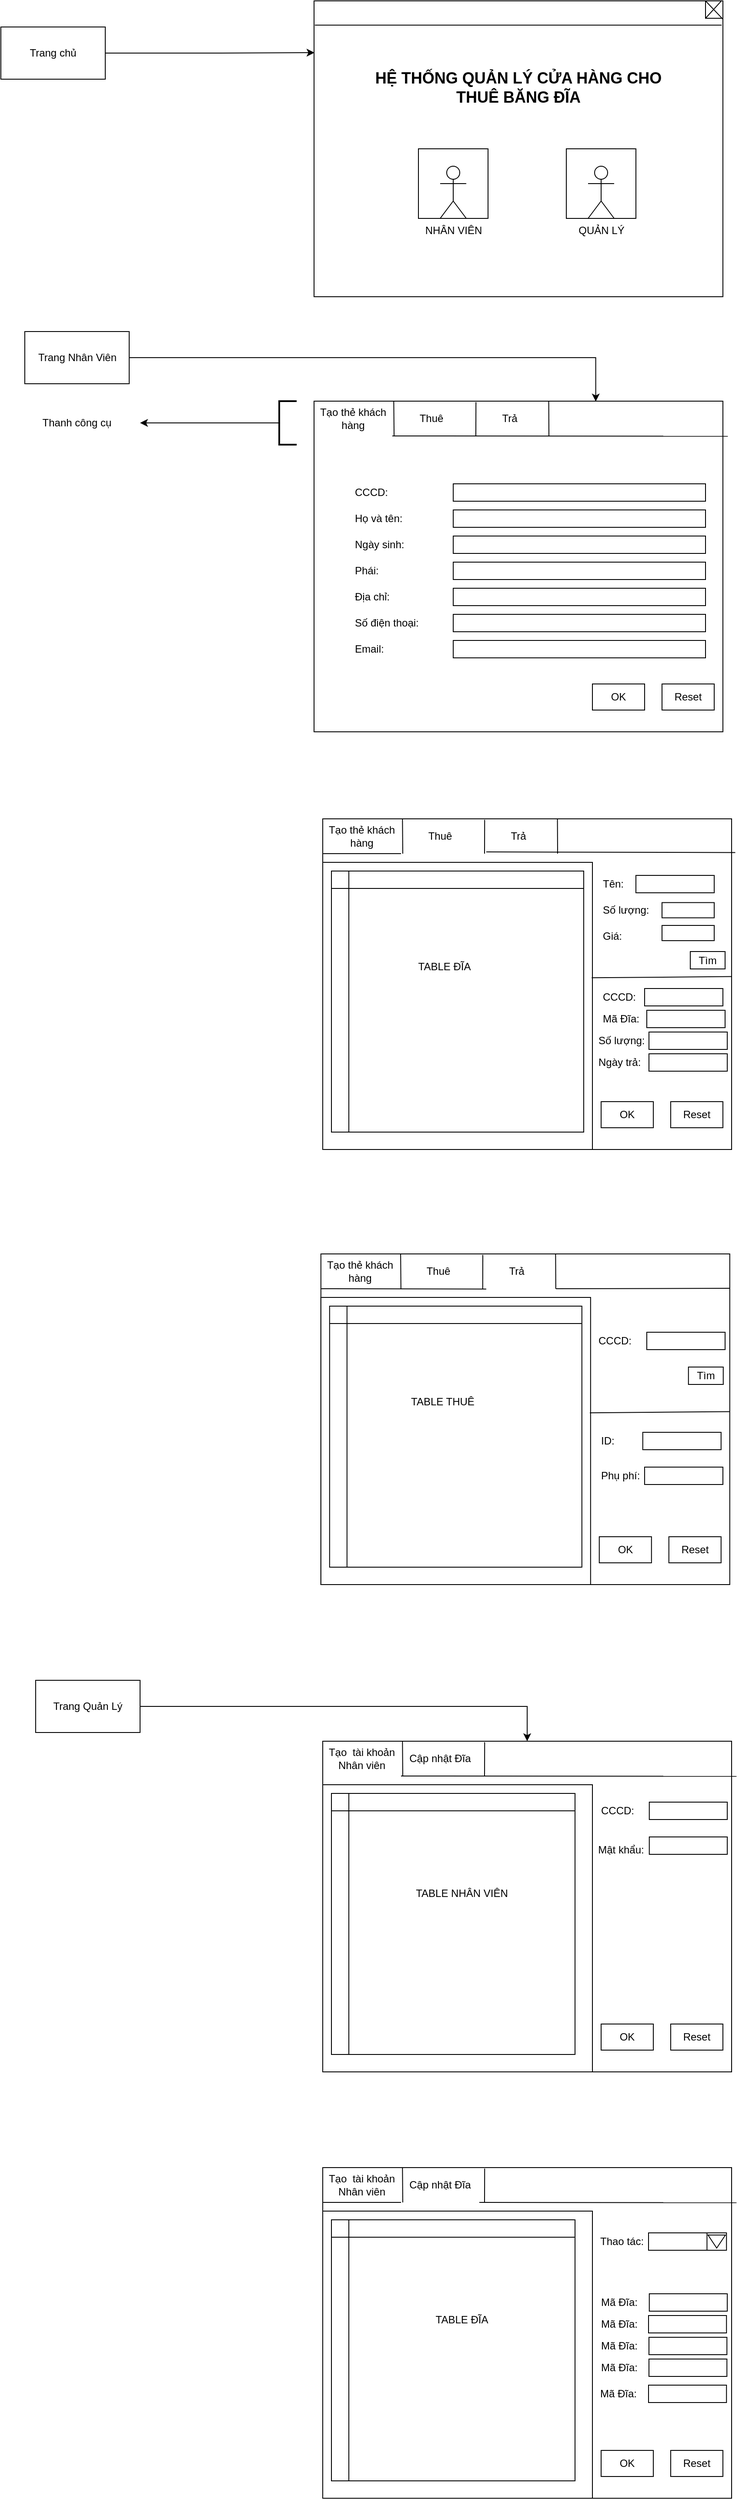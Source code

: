 <mxfile version="23.0.2" type="device">
  <diagram name="Page-1" id="GTUnAX68eYRG66pRRqCF">
    <mxGraphModel dx="1886" dy="606" grid="1" gridSize="10" guides="1" tooltips="1" connect="1" arrows="1" fold="1" page="1" pageScale="1" pageWidth="850" pageHeight="1100" math="0" shadow="0">
      <root>
        <mxCell id="0" />
        <mxCell id="1" parent="0" />
        <mxCell id="HlGi3yyT79wSY9RHjK1J-1" value="" style="verticalLabelPosition=bottom;verticalAlign=top;html=1;shape=mxgraph.basic.rect;fillColor2=none;strokeWidth=1;size=20;indent=5;" vertex="1" parent="1">
          <mxGeometry x="-150" width="470" height="340" as="geometry" />
        </mxCell>
        <mxCell id="HlGi3yyT79wSY9RHjK1J-2" value="" style="endArrow=none;html=1;rounded=0;exitX=0.002;exitY=0.082;exitDx=0;exitDy=0;exitPerimeter=0;entryX=0.997;entryY=0.082;entryDx=0;entryDy=0;entryPerimeter=0;" edge="1" parent="1" source="HlGi3yyT79wSY9RHjK1J-1" target="HlGi3yyT79wSY9RHjK1J-1">
          <mxGeometry width="50" height="50" relative="1" as="geometry">
            <mxPoint x="400" y="300" as="sourcePoint" />
            <mxPoint x="450" y="250" as="targetPoint" />
          </mxGeometry>
        </mxCell>
        <mxCell id="HlGi3yyT79wSY9RHjK1J-3" value="" style="rounded=0;whiteSpace=wrap;html=1;" vertex="1" parent="1">
          <mxGeometry x="300" width="20" height="20" as="geometry" />
        </mxCell>
        <mxCell id="HlGi3yyT79wSY9RHjK1J-4" value="" style="endArrow=none;html=1;rounded=0;exitX=0;exitY=0;exitDx=0;exitDy=0;entryX=1;entryY=0.062;entryDx=0;entryDy=0;entryPerimeter=0;" edge="1" parent="1" source="HlGi3yyT79wSY9RHjK1J-3" target="HlGi3yyT79wSY9RHjK1J-1">
          <mxGeometry width="50" height="50" relative="1" as="geometry">
            <mxPoint x="400" y="200" as="sourcePoint" />
            <mxPoint x="450" y="150" as="targetPoint" />
          </mxGeometry>
        </mxCell>
        <mxCell id="HlGi3yyT79wSY9RHjK1J-5" value="" style="endArrow=none;html=1;rounded=0;exitX=0;exitY=1;exitDx=0;exitDy=0;entryX=0.997;entryY=-0.001;entryDx=0;entryDy=0;entryPerimeter=0;" edge="1" parent="1" source="HlGi3yyT79wSY9RHjK1J-3" target="HlGi3yyT79wSY9RHjK1J-1">
          <mxGeometry width="50" height="50" relative="1" as="geometry">
            <mxPoint x="400" y="200" as="sourcePoint" />
            <mxPoint x="450" y="150" as="targetPoint" />
          </mxGeometry>
        </mxCell>
        <mxCell id="HlGi3yyT79wSY9RHjK1J-6" value="&lt;font style=&quot;font-size: 18px;&quot;&gt;&lt;b&gt;HỆ THỐNG QUẢN LÝ CỬA HÀNG CHO THUÊ BĂNG ĐĨA&lt;/b&gt;&lt;/font&gt;" style="text;html=1;strokeColor=none;fillColor=none;align=center;verticalAlign=middle;whiteSpace=wrap;rounded=0;" vertex="1" parent="1">
          <mxGeometry x="-105" y="50" width="380" height="100" as="geometry" />
        </mxCell>
        <mxCell id="HlGi3yyT79wSY9RHjK1J-7" value="" style="whiteSpace=wrap;html=1;aspect=fixed;" vertex="1" parent="1">
          <mxGeometry x="-30" y="170" width="80" height="80" as="geometry" />
        </mxCell>
        <mxCell id="HlGi3yyT79wSY9RHjK1J-8" value="" style="whiteSpace=wrap;html=1;aspect=fixed;" vertex="1" parent="1">
          <mxGeometry x="140" y="170" width="80" height="80" as="geometry" />
        </mxCell>
        <mxCell id="HlGi3yyT79wSY9RHjK1J-9" value="NHÂN VIÊN" style="shape=umlActor;verticalLabelPosition=bottom;verticalAlign=top;html=1;outlineConnect=0;" vertex="1" parent="1">
          <mxGeometry x="-5" y="190" width="30" height="60" as="geometry" />
        </mxCell>
        <mxCell id="HlGi3yyT79wSY9RHjK1J-10" value="QUẢN LÝ" style="shape=umlActor;verticalLabelPosition=bottom;verticalAlign=top;html=1;outlineConnect=0;" vertex="1" parent="1">
          <mxGeometry x="165" y="190" width="30" height="60" as="geometry" />
        </mxCell>
        <mxCell id="HlGi3yyT79wSY9RHjK1J-11" value="" style="rounded=0;whiteSpace=wrap;html=1;" vertex="1" parent="1">
          <mxGeometry x="-150" y="460" width="470" height="380" as="geometry" />
        </mxCell>
        <mxCell id="HlGi3yyT79wSY9RHjK1J-12" value="" style="endArrow=none;html=1;rounded=0;entryX=0.195;entryY=0.001;entryDx=0;entryDy=0;entryPerimeter=0;" edge="1" parent="1" target="HlGi3yyT79wSY9RHjK1J-11">
          <mxGeometry width="50" height="50" relative="1" as="geometry">
            <mxPoint x="-58" y="500" as="sourcePoint" />
            <mxPoint x="-70" y="660" as="targetPoint" />
          </mxGeometry>
        </mxCell>
        <mxCell id="HlGi3yyT79wSY9RHjK1J-13" value="" style="endArrow=none;html=1;rounded=0;entryX=0.396;entryY=0.003;entryDx=0;entryDy=0;entryPerimeter=0;" edge="1" parent="1" target="HlGi3yyT79wSY9RHjK1J-11">
          <mxGeometry width="50" height="50" relative="1" as="geometry">
            <mxPoint x="36" y="500" as="sourcePoint" />
            <mxPoint x="-70" y="660" as="targetPoint" />
          </mxGeometry>
        </mxCell>
        <mxCell id="HlGi3yyT79wSY9RHjK1J-14" value="" style="endArrow=none;html=1;rounded=0;entryX=0.574;entryY=0.001;entryDx=0;entryDy=0;entryPerimeter=0;" edge="1" parent="1" target="HlGi3yyT79wSY9RHjK1J-11">
          <mxGeometry width="50" height="50" relative="1" as="geometry">
            <mxPoint x="120" y="500" as="sourcePoint" />
            <mxPoint x="-70" y="660" as="targetPoint" />
          </mxGeometry>
        </mxCell>
        <mxCell id="HlGi3yyT79wSY9RHjK1J-15" value="Tạo thẻ khách hàng" style="text;html=1;strokeColor=none;fillColor=none;align=center;verticalAlign=middle;whiteSpace=wrap;rounded=0;" vertex="1" parent="1">
          <mxGeometry x="-150" y="460" width="90" height="40" as="geometry" />
        </mxCell>
        <mxCell id="HlGi3yyT79wSY9RHjK1J-16" value="Thuê" style="text;html=1;strokeColor=none;fillColor=none;align=center;verticalAlign=middle;whiteSpace=wrap;rounded=0;" vertex="1" parent="1">
          <mxGeometry x="-60" y="460" width="90" height="40" as="geometry" />
        </mxCell>
        <mxCell id="HlGi3yyT79wSY9RHjK1J-17" value="Trả" style="text;html=1;strokeColor=none;fillColor=none;align=center;verticalAlign=middle;whiteSpace=wrap;rounded=0;" vertex="1" parent="1">
          <mxGeometry x="30" y="460" width="90" height="40" as="geometry" />
        </mxCell>
        <mxCell id="HlGi3yyT79wSY9RHjK1J-18" style="edgeStyle=orthogonalEdgeStyle;rounded=0;orthogonalLoop=1;jettySize=auto;html=1;exitX=0;exitY=0.5;exitDx=0;exitDy=0;exitPerimeter=0;" edge="1" parent="1" source="HlGi3yyT79wSY9RHjK1J-19">
          <mxGeometry relative="1" as="geometry">
            <mxPoint x="-350" y="485" as="targetPoint" />
          </mxGeometry>
        </mxCell>
        <mxCell id="HlGi3yyT79wSY9RHjK1J-19" value="" style="strokeWidth=2;html=1;shape=mxgraph.flowchart.annotation_1;align=left;pointerEvents=1;" vertex="1" parent="1">
          <mxGeometry x="-190" y="460" width="20" height="50" as="geometry" />
        </mxCell>
        <mxCell id="HlGi3yyT79wSY9RHjK1J-20" value="Thanh công cụ" style="text;html=1;strokeColor=none;fillColor=none;align=center;verticalAlign=middle;whiteSpace=wrap;rounded=0;" vertex="1" parent="1">
          <mxGeometry x="-485" y="460" width="125" height="50" as="geometry" />
        </mxCell>
        <mxCell id="HlGi3yyT79wSY9RHjK1J-21" value="" style="endArrow=none;html=1;rounded=0;entryX=1.012;entryY=0.106;entryDx=0;entryDy=0;entryPerimeter=0;exitX=0;exitY=1;exitDx=0;exitDy=0;" edge="1" parent="1" source="HlGi3yyT79wSY9RHjK1J-16" target="HlGi3yyT79wSY9RHjK1J-11">
          <mxGeometry width="50" height="50" relative="1" as="geometry">
            <mxPoint x="-120" y="710" as="sourcePoint" />
            <mxPoint x="-70" y="660" as="targetPoint" />
          </mxGeometry>
        </mxCell>
        <mxCell id="HlGi3yyT79wSY9RHjK1J-22" value="CCCD:" style="text;html=1;strokeColor=none;fillColor=none;align=left;verticalAlign=middle;whiteSpace=wrap;rounded=0;" vertex="1" parent="1">
          <mxGeometry x="-105" y="550" width="60" height="30" as="geometry" />
        </mxCell>
        <mxCell id="HlGi3yyT79wSY9RHjK1J-23" value="Họ và tên:" style="text;html=1;strokeColor=none;fillColor=none;align=left;verticalAlign=middle;whiteSpace=wrap;rounded=0;" vertex="1" parent="1">
          <mxGeometry x="-105" y="580" width="60" height="30" as="geometry" />
        </mxCell>
        <mxCell id="HlGi3yyT79wSY9RHjK1J-24" value="Ngày sinh:" style="text;html=1;strokeColor=none;fillColor=none;align=left;verticalAlign=middle;whiteSpace=wrap;rounded=0;" vertex="1" parent="1">
          <mxGeometry x="-105" y="610" width="60" height="30" as="geometry" />
        </mxCell>
        <mxCell id="HlGi3yyT79wSY9RHjK1J-25" value="Phái:" style="text;html=1;strokeColor=none;fillColor=none;align=left;verticalAlign=middle;whiteSpace=wrap;rounded=0;" vertex="1" parent="1">
          <mxGeometry x="-105" y="640" width="60" height="30" as="geometry" />
        </mxCell>
        <mxCell id="HlGi3yyT79wSY9RHjK1J-26" value="Địa chỉ:" style="text;html=1;strokeColor=none;fillColor=none;align=left;verticalAlign=middle;whiteSpace=wrap;rounded=0;" vertex="1" parent="1">
          <mxGeometry x="-105" y="670" width="60" height="30" as="geometry" />
        </mxCell>
        <mxCell id="HlGi3yyT79wSY9RHjK1J-27" value="Số điện thoại:" style="text;html=1;strokeColor=none;fillColor=none;align=left;verticalAlign=middle;whiteSpace=wrap;rounded=0;" vertex="1" parent="1">
          <mxGeometry x="-105" y="700" width="95" height="30" as="geometry" />
        </mxCell>
        <mxCell id="HlGi3yyT79wSY9RHjK1J-28" value="Email:" style="text;html=1;strokeColor=none;fillColor=none;align=left;verticalAlign=middle;whiteSpace=wrap;rounded=0;" vertex="1" parent="1">
          <mxGeometry x="-105" y="730" width="95" height="30" as="geometry" />
        </mxCell>
        <mxCell id="HlGi3yyT79wSY9RHjK1J-29" value="" style="rounded=0;whiteSpace=wrap;html=1;" vertex="1" parent="1">
          <mxGeometry x="10" y="555" width="290" height="20" as="geometry" />
        </mxCell>
        <mxCell id="HlGi3yyT79wSY9RHjK1J-30" value="" style="rounded=0;whiteSpace=wrap;html=1;" vertex="1" parent="1">
          <mxGeometry x="10" y="585" width="290" height="20" as="geometry" />
        </mxCell>
        <mxCell id="HlGi3yyT79wSY9RHjK1J-31" value="" style="rounded=0;whiteSpace=wrap;html=1;" vertex="1" parent="1">
          <mxGeometry x="10" y="615" width="290" height="20" as="geometry" />
        </mxCell>
        <mxCell id="HlGi3yyT79wSY9RHjK1J-32" value="" style="rounded=0;whiteSpace=wrap;html=1;" vertex="1" parent="1">
          <mxGeometry x="10" y="645" width="290" height="20" as="geometry" />
        </mxCell>
        <mxCell id="HlGi3yyT79wSY9RHjK1J-33" value="" style="rounded=0;whiteSpace=wrap;html=1;" vertex="1" parent="1">
          <mxGeometry x="10" y="675" width="290" height="20" as="geometry" />
        </mxCell>
        <mxCell id="HlGi3yyT79wSY9RHjK1J-34" value="" style="rounded=0;whiteSpace=wrap;html=1;" vertex="1" parent="1">
          <mxGeometry x="10" y="705" width="290" height="20" as="geometry" />
        </mxCell>
        <mxCell id="HlGi3yyT79wSY9RHjK1J-35" value="" style="rounded=0;whiteSpace=wrap;html=1;" vertex="1" parent="1">
          <mxGeometry x="10" y="735" width="290" height="20" as="geometry" />
        </mxCell>
        <mxCell id="HlGi3yyT79wSY9RHjK1J-36" value="" style="rounded=0;whiteSpace=wrap;html=1;" vertex="1" parent="1">
          <mxGeometry x="170" y="785" width="60" height="30" as="geometry" />
        </mxCell>
        <mxCell id="HlGi3yyT79wSY9RHjK1J-37" value="" style="rounded=0;whiteSpace=wrap;html=1;" vertex="1" parent="1">
          <mxGeometry x="250" y="785" width="60" height="30" as="geometry" />
        </mxCell>
        <mxCell id="HlGi3yyT79wSY9RHjK1J-38" value="OK" style="text;html=1;strokeColor=none;fillColor=none;align=center;verticalAlign=middle;whiteSpace=wrap;rounded=0;" vertex="1" parent="1">
          <mxGeometry x="170" y="785" width="60" height="30" as="geometry" />
        </mxCell>
        <mxCell id="HlGi3yyT79wSY9RHjK1J-39" value="Reset" style="text;html=1;strokeColor=none;fillColor=none;align=center;verticalAlign=middle;whiteSpace=wrap;rounded=0;" vertex="1" parent="1">
          <mxGeometry x="250" y="785" width="60" height="30" as="geometry" />
        </mxCell>
        <mxCell id="HlGi3yyT79wSY9RHjK1J-40" value="" style="rounded=0;whiteSpace=wrap;html=1;" vertex="1" parent="1">
          <mxGeometry x="-140" y="940" width="470" height="380" as="geometry" />
        </mxCell>
        <mxCell id="HlGi3yyT79wSY9RHjK1J-41" value="" style="endArrow=none;html=1;rounded=0;entryX=0.195;entryY=0.001;entryDx=0;entryDy=0;entryPerimeter=0;" edge="1" parent="1" target="HlGi3yyT79wSY9RHjK1J-40">
          <mxGeometry width="50" height="50" relative="1" as="geometry">
            <mxPoint x="-48" y="980" as="sourcePoint" />
            <mxPoint x="-60" y="1140" as="targetPoint" />
          </mxGeometry>
        </mxCell>
        <mxCell id="HlGi3yyT79wSY9RHjK1J-42" value="" style="endArrow=none;html=1;rounded=0;entryX=0.396;entryY=0.003;entryDx=0;entryDy=0;entryPerimeter=0;" edge="1" parent="1" target="HlGi3yyT79wSY9RHjK1J-40">
          <mxGeometry width="50" height="50" relative="1" as="geometry">
            <mxPoint x="46" y="980" as="sourcePoint" />
            <mxPoint x="-60" y="1140" as="targetPoint" />
          </mxGeometry>
        </mxCell>
        <mxCell id="HlGi3yyT79wSY9RHjK1J-43" value="" style="endArrow=none;html=1;rounded=0;entryX=0.574;entryY=0.001;entryDx=0;entryDy=0;entryPerimeter=0;" edge="1" parent="1" target="HlGi3yyT79wSY9RHjK1J-40">
          <mxGeometry width="50" height="50" relative="1" as="geometry">
            <mxPoint x="130" y="980" as="sourcePoint" />
            <mxPoint x="-60" y="1140" as="targetPoint" />
          </mxGeometry>
        </mxCell>
        <mxCell id="HlGi3yyT79wSY9RHjK1J-44" value="Tạo thẻ khách hàng" style="text;html=1;strokeColor=none;fillColor=none;align=center;verticalAlign=middle;whiteSpace=wrap;rounded=0;" vertex="1" parent="1">
          <mxGeometry x="-140" y="940" width="90" height="40" as="geometry" />
        </mxCell>
        <mxCell id="HlGi3yyT79wSY9RHjK1J-45" value="Thuê" style="text;html=1;strokeColor=none;fillColor=none;align=center;verticalAlign=middle;whiteSpace=wrap;rounded=0;" vertex="1" parent="1">
          <mxGeometry x="-50" y="940" width="90" height="40" as="geometry" />
        </mxCell>
        <mxCell id="HlGi3yyT79wSY9RHjK1J-46" value="Trả" style="text;html=1;strokeColor=none;fillColor=none;align=center;verticalAlign=middle;whiteSpace=wrap;rounded=0;" vertex="1" parent="1">
          <mxGeometry x="40" y="940" width="90" height="40" as="geometry" />
        </mxCell>
        <mxCell id="HlGi3yyT79wSY9RHjK1J-47" value="" style="rounded=0;whiteSpace=wrap;html=1;" vertex="1" parent="1">
          <mxGeometry x="180" y="1265" width="60" height="30" as="geometry" />
        </mxCell>
        <mxCell id="HlGi3yyT79wSY9RHjK1J-48" value="" style="rounded=0;whiteSpace=wrap;html=1;" vertex="1" parent="1">
          <mxGeometry x="260" y="1265" width="60" height="30" as="geometry" />
        </mxCell>
        <mxCell id="HlGi3yyT79wSY9RHjK1J-49" value="OK" style="text;html=1;strokeColor=none;fillColor=none;align=center;verticalAlign=middle;whiteSpace=wrap;rounded=0;" vertex="1" parent="1">
          <mxGeometry x="180" y="1265" width="60" height="30" as="geometry" />
        </mxCell>
        <mxCell id="HlGi3yyT79wSY9RHjK1J-50" value="Reset" style="text;html=1;strokeColor=none;fillColor=none;align=center;verticalAlign=middle;whiteSpace=wrap;rounded=0;" vertex="1" parent="1">
          <mxGeometry x="260" y="1265" width="60" height="30" as="geometry" />
        </mxCell>
        <mxCell id="HlGi3yyT79wSY9RHjK1J-51" value="" style="endArrow=none;html=1;rounded=0;exitX=0;exitY=1;exitDx=0;exitDy=0;entryX=0;entryY=1;entryDx=0;entryDy=0;" edge="1" parent="1" source="HlGi3yyT79wSY9RHjK1J-44" target="HlGi3yyT79wSY9RHjK1J-45">
          <mxGeometry width="50" height="50" relative="1" as="geometry">
            <mxPoint x="-120" y="1200" as="sourcePoint" />
            <mxPoint x="-50" y="980" as="targetPoint" />
          </mxGeometry>
        </mxCell>
        <mxCell id="HlGi3yyT79wSY9RHjK1J-52" value="" style="endArrow=none;html=1;rounded=0;exitX=0.089;exitY=0.95;exitDx=0;exitDy=0;exitPerimeter=0;entryX=1.009;entryY=0.102;entryDx=0;entryDy=0;entryPerimeter=0;" edge="1" parent="1" source="HlGi3yyT79wSY9RHjK1J-46" target="HlGi3yyT79wSY9RHjK1J-40">
          <mxGeometry width="50" height="50" relative="1" as="geometry">
            <mxPoint x="-120" y="1200" as="sourcePoint" />
            <mxPoint x="-70" y="1150" as="targetPoint" />
          </mxGeometry>
        </mxCell>
        <mxCell id="HlGi3yyT79wSY9RHjK1J-53" value="" style="rounded=0;whiteSpace=wrap;html=1;" vertex="1" parent="1">
          <mxGeometry x="-140" y="990" width="310" height="330" as="geometry" />
        </mxCell>
        <mxCell id="HlGi3yyT79wSY9RHjK1J-54" value="" style="shape=internalStorage;whiteSpace=wrap;html=1;backgroundOutline=1;" vertex="1" parent="1">
          <mxGeometry x="-130" y="1000" width="290" height="300" as="geometry" />
        </mxCell>
        <mxCell id="HlGi3yyT79wSY9RHjK1J-55" value="TABLE ĐĨA" style="text;html=1;strokeColor=none;fillColor=none;align=center;verticalAlign=middle;whiteSpace=wrap;rounded=0;" vertex="1" parent="1">
          <mxGeometry x="-70" y="1080" width="140" height="60" as="geometry" />
        </mxCell>
        <mxCell id="HlGi3yyT79wSY9RHjK1J-56" value="" style="endArrow=none;html=1;rounded=0;entryX=1.011;entryY=0.477;entryDx=0;entryDy=0;entryPerimeter=0;exitX=1.014;exitY=0.402;exitDx=0;exitDy=0;exitPerimeter=0;" edge="1" parent="1">
          <mxGeometry width="50" height="50" relative="1" as="geometry">
            <mxPoint x="169.17" y="1122.66" as="sourcePoint" />
            <mxPoint x="330.0" y="1121.26" as="targetPoint" />
          </mxGeometry>
        </mxCell>
        <mxCell id="HlGi3yyT79wSY9RHjK1J-57" value="" style="rounded=0;whiteSpace=wrap;html=1;" vertex="1" parent="1">
          <mxGeometry x="282.5" y="1092.5" width="40" height="20" as="geometry" />
        </mxCell>
        <mxCell id="HlGi3yyT79wSY9RHjK1J-58" value="Tìm" style="text;html=1;strokeColor=none;fillColor=none;align=center;verticalAlign=middle;whiteSpace=wrap;rounded=0;" vertex="1" parent="1">
          <mxGeometry x="275" y="1090" width="55" height="25" as="geometry" />
        </mxCell>
        <mxCell id="HlGi3yyT79wSY9RHjK1J-59" value="Tên:" style="text;html=1;strokeColor=none;fillColor=none;align=left;verticalAlign=middle;whiteSpace=wrap;rounded=0;" vertex="1" parent="1">
          <mxGeometry x="180" y="1000" width="40" height="30" as="geometry" />
        </mxCell>
        <mxCell id="HlGi3yyT79wSY9RHjK1J-60" value="" style="rounded=0;whiteSpace=wrap;html=1;" vertex="1" parent="1">
          <mxGeometry x="220" y="1005" width="90" height="20" as="geometry" />
        </mxCell>
        <mxCell id="HlGi3yyT79wSY9RHjK1J-61" value="Số lượng:" style="text;html=1;strokeColor=none;fillColor=none;align=left;verticalAlign=middle;whiteSpace=wrap;rounded=0;" vertex="1" parent="1">
          <mxGeometry x="180" y="1030" width="60" height="30" as="geometry" />
        </mxCell>
        <mxCell id="HlGi3yyT79wSY9RHjK1J-62" value="" style="rounded=0;whiteSpace=wrap;html=1;" vertex="1" parent="1">
          <mxGeometry x="250" y="1036.25" width="60" height="17.5" as="geometry" />
        </mxCell>
        <mxCell id="HlGi3yyT79wSY9RHjK1J-63" value="Giá:" style="text;html=1;strokeColor=none;fillColor=none;align=left;verticalAlign=middle;whiteSpace=wrap;rounded=0;" vertex="1" parent="1">
          <mxGeometry x="180" y="1060" width="60" height="30" as="geometry" />
        </mxCell>
        <mxCell id="HlGi3yyT79wSY9RHjK1J-64" value="" style="rounded=0;whiteSpace=wrap;html=1;" vertex="1" parent="1">
          <mxGeometry x="250" y="1062.5" width="60" height="17.5" as="geometry" />
        </mxCell>
        <mxCell id="HlGi3yyT79wSY9RHjK1J-65" value="CCCD:" style="text;html=1;strokeColor=none;fillColor=none;align=left;verticalAlign=middle;whiteSpace=wrap;rounded=0;" vertex="1" parent="1">
          <mxGeometry x="180" y="1130" width="40" height="30" as="geometry" />
        </mxCell>
        <mxCell id="HlGi3yyT79wSY9RHjK1J-66" value="" style="rounded=0;whiteSpace=wrap;html=1;" vertex="1" parent="1">
          <mxGeometry x="230" y="1135" width="90" height="20" as="geometry" />
        </mxCell>
        <mxCell id="HlGi3yyT79wSY9RHjK1J-67" value="Mã Đĩa:" style="text;html=1;strokeColor=none;fillColor=none;align=left;verticalAlign=middle;whiteSpace=wrap;rounded=0;" vertex="1" parent="1">
          <mxGeometry x="180" y="1155" width="50" height="30" as="geometry" />
        </mxCell>
        <mxCell id="HlGi3yyT79wSY9RHjK1J-68" value="" style="rounded=0;whiteSpace=wrap;html=1;" vertex="1" parent="1">
          <mxGeometry x="232.5" y="1160" width="90" height="20" as="geometry" />
        </mxCell>
        <mxCell id="HlGi3yyT79wSY9RHjK1J-69" value="Số lượng:" style="text;html=1;strokeColor=none;fillColor=none;align=left;verticalAlign=middle;whiteSpace=wrap;rounded=0;" vertex="1" parent="1">
          <mxGeometry x="175" y="1180" width="60" height="30" as="geometry" />
        </mxCell>
        <mxCell id="HlGi3yyT79wSY9RHjK1J-70" value="" style="rounded=0;whiteSpace=wrap;html=1;" vertex="1" parent="1">
          <mxGeometry x="235" y="1185" width="90" height="20" as="geometry" />
        </mxCell>
        <mxCell id="HlGi3yyT79wSY9RHjK1J-71" value="Ngày trả:&amp;nbsp;" style="text;html=1;strokeColor=none;fillColor=none;align=left;verticalAlign=middle;whiteSpace=wrap;rounded=0;" vertex="1" parent="1">
          <mxGeometry x="175" y="1205" width="60" height="30" as="geometry" />
        </mxCell>
        <mxCell id="HlGi3yyT79wSY9RHjK1J-72" value="" style="rounded=0;whiteSpace=wrap;html=1;" vertex="1" parent="1">
          <mxGeometry x="235" y="1210" width="90" height="20" as="geometry" />
        </mxCell>
        <mxCell id="HlGi3yyT79wSY9RHjK1J-73" value="" style="rounded=0;whiteSpace=wrap;html=1;" vertex="1" parent="1">
          <mxGeometry x="-142.11" y="1440" width="470" height="380" as="geometry" />
        </mxCell>
        <mxCell id="HlGi3yyT79wSY9RHjK1J-74" value="" style="endArrow=none;html=1;rounded=0;entryX=0.195;entryY=0.001;entryDx=0;entryDy=0;entryPerimeter=0;" edge="1" parent="1" target="HlGi3yyT79wSY9RHjK1J-73">
          <mxGeometry width="50" height="50" relative="1" as="geometry">
            <mxPoint x="-50.11" y="1480" as="sourcePoint" />
            <mxPoint x="-62.11" y="1640" as="targetPoint" />
          </mxGeometry>
        </mxCell>
        <mxCell id="HlGi3yyT79wSY9RHjK1J-75" value="" style="endArrow=none;html=1;rounded=0;entryX=0.396;entryY=0.003;entryDx=0;entryDy=0;entryPerimeter=0;" edge="1" parent="1" target="HlGi3yyT79wSY9RHjK1J-73">
          <mxGeometry width="50" height="50" relative="1" as="geometry">
            <mxPoint x="43.89" y="1480" as="sourcePoint" />
            <mxPoint x="-62.11" y="1640" as="targetPoint" />
          </mxGeometry>
        </mxCell>
        <mxCell id="HlGi3yyT79wSY9RHjK1J-76" value="" style="endArrow=none;html=1;rounded=0;entryX=0.574;entryY=0.001;entryDx=0;entryDy=0;entryPerimeter=0;" edge="1" parent="1" target="HlGi3yyT79wSY9RHjK1J-73">
          <mxGeometry width="50" height="50" relative="1" as="geometry">
            <mxPoint x="127.89" y="1480" as="sourcePoint" />
            <mxPoint x="-62.11" y="1640" as="targetPoint" />
          </mxGeometry>
        </mxCell>
        <mxCell id="HlGi3yyT79wSY9RHjK1J-77" value="Tạo thẻ khách hàng" style="text;html=1;strokeColor=none;fillColor=none;align=center;verticalAlign=middle;whiteSpace=wrap;rounded=0;" vertex="1" parent="1">
          <mxGeometry x="-142.11" y="1440" width="90" height="40" as="geometry" />
        </mxCell>
        <mxCell id="HlGi3yyT79wSY9RHjK1J-78" value="Thuê" style="text;html=1;strokeColor=none;fillColor=none;align=center;verticalAlign=middle;whiteSpace=wrap;rounded=0;" vertex="1" parent="1">
          <mxGeometry x="-52.11" y="1440" width="90" height="40" as="geometry" />
        </mxCell>
        <mxCell id="HlGi3yyT79wSY9RHjK1J-79" value="Trả" style="text;html=1;strokeColor=none;fillColor=none;align=center;verticalAlign=middle;whiteSpace=wrap;rounded=0;" vertex="1" parent="1">
          <mxGeometry x="37.89" y="1440" width="90" height="40" as="geometry" />
        </mxCell>
        <mxCell id="HlGi3yyT79wSY9RHjK1J-80" value="" style="rounded=0;whiteSpace=wrap;html=1;" vertex="1" parent="1">
          <mxGeometry x="177.89" y="1765" width="60" height="30" as="geometry" />
        </mxCell>
        <mxCell id="HlGi3yyT79wSY9RHjK1J-81" value="" style="rounded=0;whiteSpace=wrap;html=1;" vertex="1" parent="1">
          <mxGeometry x="257.89" y="1765" width="60" height="30" as="geometry" />
        </mxCell>
        <mxCell id="HlGi3yyT79wSY9RHjK1J-82" value="OK" style="text;html=1;strokeColor=none;fillColor=none;align=center;verticalAlign=middle;whiteSpace=wrap;rounded=0;" vertex="1" parent="1">
          <mxGeometry x="177.89" y="1765" width="60" height="30" as="geometry" />
        </mxCell>
        <mxCell id="HlGi3yyT79wSY9RHjK1J-83" value="Reset" style="text;html=1;strokeColor=none;fillColor=none;align=center;verticalAlign=middle;whiteSpace=wrap;rounded=0;" vertex="1" parent="1">
          <mxGeometry x="257.89" y="1765" width="60" height="30" as="geometry" />
        </mxCell>
        <mxCell id="HlGi3yyT79wSY9RHjK1J-84" value="" style="rounded=0;whiteSpace=wrap;html=1;" vertex="1" parent="1">
          <mxGeometry x="-142.11" y="1490" width="310" height="330" as="geometry" />
        </mxCell>
        <mxCell id="HlGi3yyT79wSY9RHjK1J-85" value="" style="shape=internalStorage;whiteSpace=wrap;html=1;backgroundOutline=1;" vertex="1" parent="1">
          <mxGeometry x="-132.11" y="1500" width="290" height="300" as="geometry" />
        </mxCell>
        <mxCell id="HlGi3yyT79wSY9RHjK1J-86" value="TABLE THUÊ" style="text;html=1;strokeColor=none;fillColor=none;align=center;verticalAlign=middle;whiteSpace=wrap;rounded=0;" vertex="1" parent="1">
          <mxGeometry x="-72.11" y="1580" width="140" height="60" as="geometry" />
        </mxCell>
        <mxCell id="HlGi3yyT79wSY9RHjK1J-87" value="" style="endArrow=none;html=1;rounded=0;entryX=1.011;entryY=0.477;entryDx=0;entryDy=0;entryPerimeter=0;exitX=1.014;exitY=0.402;exitDx=0;exitDy=0;exitPerimeter=0;" edge="1" parent="1">
          <mxGeometry width="50" height="50" relative="1" as="geometry">
            <mxPoint x="167.06" y="1622.66" as="sourcePoint" />
            <mxPoint x="327.89" y="1621.26" as="targetPoint" />
          </mxGeometry>
        </mxCell>
        <mxCell id="HlGi3yyT79wSY9RHjK1J-88" value="" style="rounded=0;whiteSpace=wrap;html=1;" vertex="1" parent="1">
          <mxGeometry x="280.39" y="1570" width="40" height="20" as="geometry" />
        </mxCell>
        <mxCell id="HlGi3yyT79wSY9RHjK1J-89" value="Tìm" style="text;html=1;strokeColor=none;fillColor=none;align=center;verticalAlign=middle;whiteSpace=wrap;rounded=0;" vertex="1" parent="1">
          <mxGeometry x="272.89" y="1567.5" width="55" height="25" as="geometry" />
        </mxCell>
        <mxCell id="HlGi3yyT79wSY9RHjK1J-90" value="CCCD:" style="text;html=1;strokeColor=none;fillColor=none;align=left;verticalAlign=middle;whiteSpace=wrap;rounded=0;" vertex="1" parent="1">
          <mxGeometry x="175.0" y="1525" width="40" height="30" as="geometry" />
        </mxCell>
        <mxCell id="HlGi3yyT79wSY9RHjK1J-91" value="" style="rounded=0;whiteSpace=wrap;html=1;" vertex="1" parent="1">
          <mxGeometry x="232.5" y="1530" width="90" height="20" as="geometry" />
        </mxCell>
        <mxCell id="HlGi3yyT79wSY9RHjK1J-92" value="ID:" style="text;html=1;strokeColor=none;fillColor=none;align=left;verticalAlign=middle;whiteSpace=wrap;rounded=0;" vertex="1" parent="1">
          <mxGeometry x="177.89" y="1640" width="40" height="30" as="geometry" />
        </mxCell>
        <mxCell id="HlGi3yyT79wSY9RHjK1J-93" value="" style="rounded=0;whiteSpace=wrap;html=1;" vertex="1" parent="1">
          <mxGeometry x="227.89" y="1645" width="90" height="20" as="geometry" />
        </mxCell>
        <mxCell id="HlGi3yyT79wSY9RHjK1J-94" value="Phụ phí:" style="text;html=1;strokeColor=none;fillColor=none;align=left;verticalAlign=middle;whiteSpace=wrap;rounded=0;" vertex="1" parent="1">
          <mxGeometry x="177.5" y="1680" width="50" height="30" as="geometry" />
        </mxCell>
        <mxCell id="HlGi3yyT79wSY9RHjK1J-95" value="" style="rounded=0;whiteSpace=wrap;html=1;" vertex="1" parent="1">
          <mxGeometry x="230.0" y="1685" width="90" height="20" as="geometry" />
        </mxCell>
        <mxCell id="HlGi3yyT79wSY9RHjK1J-96" value="" style="endArrow=none;html=1;rounded=0;exitX=0;exitY=1;exitDx=0;exitDy=0;entryX=0.112;entryY=1.01;entryDx=0;entryDy=0;entryPerimeter=0;" edge="1" parent="1" source="HlGi3yyT79wSY9RHjK1J-77" target="HlGi3yyT79wSY9RHjK1J-79">
          <mxGeometry width="50" height="50" relative="1" as="geometry">
            <mxPoint x="-120" y="1600" as="sourcePoint" />
            <mxPoint x="40" y="1480" as="targetPoint" />
          </mxGeometry>
        </mxCell>
        <mxCell id="HlGi3yyT79wSY9RHjK1J-97" value="" style="endArrow=none;html=1;rounded=0;entryX=1;entryY=0.104;entryDx=0;entryDy=0;entryPerimeter=0;exitX=1;exitY=1;exitDx=0;exitDy=0;" edge="1" parent="1" source="HlGi3yyT79wSY9RHjK1J-79" target="HlGi3yyT79wSY9RHjK1J-73">
          <mxGeometry width="50" height="50" relative="1" as="geometry">
            <mxPoint x="-120" y="1600" as="sourcePoint" />
            <mxPoint x="-70" y="1550" as="targetPoint" />
          </mxGeometry>
        </mxCell>
        <mxCell id="HlGi3yyT79wSY9RHjK1J-98" value="" style="rounded=0;whiteSpace=wrap;html=1;" vertex="1" parent="1">
          <mxGeometry x="-140" y="2000" width="470" height="380" as="geometry" />
        </mxCell>
        <mxCell id="HlGi3yyT79wSY9RHjK1J-99" value="" style="endArrow=none;html=1;rounded=0;entryX=0.195;entryY=0.001;entryDx=0;entryDy=0;entryPerimeter=0;" edge="1" parent="1" target="HlGi3yyT79wSY9RHjK1J-98">
          <mxGeometry width="50" height="50" relative="1" as="geometry">
            <mxPoint x="-48" y="2040" as="sourcePoint" />
            <mxPoint x="-60" y="2200" as="targetPoint" />
          </mxGeometry>
        </mxCell>
        <mxCell id="HlGi3yyT79wSY9RHjK1J-100" value="" style="endArrow=none;html=1;rounded=0;entryX=0.396;entryY=0.003;entryDx=0;entryDy=0;entryPerimeter=0;" edge="1" parent="1" target="HlGi3yyT79wSY9RHjK1J-98">
          <mxGeometry width="50" height="50" relative="1" as="geometry">
            <mxPoint x="46" y="2040" as="sourcePoint" />
            <mxPoint x="-60" y="2200" as="targetPoint" />
          </mxGeometry>
        </mxCell>
        <mxCell id="HlGi3yyT79wSY9RHjK1J-101" value="Tạo&amp;nbsp; tài khoản Nhân viên" style="text;html=1;strokeColor=none;fillColor=none;align=center;verticalAlign=middle;whiteSpace=wrap;rounded=0;" vertex="1" parent="1">
          <mxGeometry x="-140" y="2000" width="90" height="40" as="geometry" />
        </mxCell>
        <mxCell id="HlGi3yyT79wSY9RHjK1J-102" value="Cập nhật Đĩa" style="text;html=1;strokeColor=none;fillColor=none;align=center;verticalAlign=middle;whiteSpace=wrap;rounded=0;" vertex="1" parent="1">
          <mxGeometry x="-50" y="2000" width="90" height="40" as="geometry" />
        </mxCell>
        <mxCell id="HlGi3yyT79wSY9RHjK1J-103" value="" style="endArrow=none;html=1;rounded=0;entryX=1.012;entryY=0.106;entryDx=0;entryDy=0;entryPerimeter=0;exitX=0;exitY=1;exitDx=0;exitDy=0;" edge="1" parent="1" source="HlGi3yyT79wSY9RHjK1J-102" target="HlGi3yyT79wSY9RHjK1J-98">
          <mxGeometry width="50" height="50" relative="1" as="geometry">
            <mxPoint x="-110" y="2250" as="sourcePoint" />
            <mxPoint x="-60" y="2200" as="targetPoint" />
          </mxGeometry>
        </mxCell>
        <mxCell id="HlGi3yyT79wSY9RHjK1J-104" value="" style="rounded=0;whiteSpace=wrap;html=1;" vertex="1" parent="1">
          <mxGeometry x="180" y="2325" width="60" height="30" as="geometry" />
        </mxCell>
        <mxCell id="HlGi3yyT79wSY9RHjK1J-105" value="" style="rounded=0;whiteSpace=wrap;html=1;" vertex="1" parent="1">
          <mxGeometry x="260" y="2325" width="60" height="30" as="geometry" />
        </mxCell>
        <mxCell id="HlGi3yyT79wSY9RHjK1J-106" value="OK" style="text;html=1;strokeColor=none;fillColor=none;align=center;verticalAlign=middle;whiteSpace=wrap;rounded=0;" vertex="1" parent="1">
          <mxGeometry x="180" y="2325" width="60" height="30" as="geometry" />
        </mxCell>
        <mxCell id="HlGi3yyT79wSY9RHjK1J-107" value="Reset" style="text;html=1;strokeColor=none;fillColor=none;align=center;verticalAlign=middle;whiteSpace=wrap;rounded=0;" vertex="1" parent="1">
          <mxGeometry x="260" y="2325" width="60" height="30" as="geometry" />
        </mxCell>
        <mxCell id="HlGi3yyT79wSY9RHjK1J-108" value="" style="rounded=0;whiteSpace=wrap;html=1;" vertex="1" parent="1">
          <mxGeometry x="-140" y="2050" width="310" height="330" as="geometry" />
        </mxCell>
        <mxCell id="HlGi3yyT79wSY9RHjK1J-109" value="" style="shape=internalStorage;whiteSpace=wrap;html=1;backgroundOutline=1;" vertex="1" parent="1">
          <mxGeometry x="-130" y="2060" width="280" height="300" as="geometry" />
        </mxCell>
        <mxCell id="HlGi3yyT79wSY9RHjK1J-110" value="TABLE NHÂN VIÊN" style="text;html=1;strokeColor=none;fillColor=none;align=center;verticalAlign=middle;whiteSpace=wrap;rounded=0;" vertex="1" parent="1">
          <mxGeometry x="-60" y="2140" width="160" height="70" as="geometry" />
        </mxCell>
        <mxCell id="HlGi3yyT79wSY9RHjK1J-111" value="" style="rounded=0;whiteSpace=wrap;html=1;" vertex="1" parent="1">
          <mxGeometry x="235.39" y="2070" width="89.61" height="20" as="geometry" />
        </mxCell>
        <mxCell id="HlGi3yyT79wSY9RHjK1J-112" value="CCCD:" style="text;html=1;strokeColor=none;fillColor=none;align=left;verticalAlign=middle;whiteSpace=wrap;rounded=0;" vertex="1" parent="1">
          <mxGeometry x="177.89" y="2065" width="60" height="30" as="geometry" />
        </mxCell>
        <mxCell id="HlGi3yyT79wSY9RHjK1J-113" value="Mật khẩu:" style="text;html=1;strokeColor=none;fillColor=none;align=center;verticalAlign=middle;whiteSpace=wrap;rounded=0;" vertex="1" parent="1">
          <mxGeometry x="172.5" y="2110" width="60" height="30" as="geometry" />
        </mxCell>
        <mxCell id="HlGi3yyT79wSY9RHjK1J-114" value="" style="rounded=0;whiteSpace=wrap;html=1;" vertex="1" parent="1">
          <mxGeometry x="235.39" y="2110" width="89.61" height="20" as="geometry" />
        </mxCell>
        <mxCell id="HlGi3yyT79wSY9RHjK1J-115" value="" style="rounded=0;whiteSpace=wrap;html=1;" vertex="1" parent="1">
          <mxGeometry x="-140" y="2490" width="470" height="380" as="geometry" />
        </mxCell>
        <mxCell id="HlGi3yyT79wSY9RHjK1J-116" value="" style="endArrow=none;html=1;rounded=0;entryX=0.195;entryY=0.001;entryDx=0;entryDy=0;entryPerimeter=0;" edge="1" parent="1" target="HlGi3yyT79wSY9RHjK1J-115">
          <mxGeometry width="50" height="50" relative="1" as="geometry">
            <mxPoint x="-48" y="2530" as="sourcePoint" />
            <mxPoint x="-60" y="2690" as="targetPoint" />
          </mxGeometry>
        </mxCell>
        <mxCell id="HlGi3yyT79wSY9RHjK1J-117" value="" style="endArrow=none;html=1;rounded=0;entryX=0.396;entryY=0.003;entryDx=0;entryDy=0;entryPerimeter=0;" edge="1" parent="1" target="HlGi3yyT79wSY9RHjK1J-115">
          <mxGeometry width="50" height="50" relative="1" as="geometry">
            <mxPoint x="46" y="2530" as="sourcePoint" />
            <mxPoint x="-60" y="2690" as="targetPoint" />
          </mxGeometry>
        </mxCell>
        <mxCell id="HlGi3yyT79wSY9RHjK1J-118" value="Tạo&amp;nbsp; tài khoản Nhân viên" style="text;html=1;strokeColor=none;fillColor=none;align=center;verticalAlign=middle;whiteSpace=wrap;rounded=0;" vertex="1" parent="1">
          <mxGeometry x="-140" y="2490" width="90" height="40" as="geometry" />
        </mxCell>
        <mxCell id="HlGi3yyT79wSY9RHjK1J-119" value="Cập nhật Đĩa" style="text;html=1;strokeColor=none;fillColor=none;align=center;verticalAlign=middle;whiteSpace=wrap;rounded=0;" vertex="1" parent="1">
          <mxGeometry x="-50" y="2490" width="90" height="40" as="geometry" />
        </mxCell>
        <mxCell id="HlGi3yyT79wSY9RHjK1J-120" value="" style="endArrow=none;html=1;rounded=0;entryX=1.012;entryY=0.106;entryDx=0;entryDy=0;entryPerimeter=0;exitX=1;exitY=1;exitDx=0;exitDy=0;exitPerimeter=0;" edge="1" parent="1" source="HlGi3yyT79wSY9RHjK1J-119" target="HlGi3yyT79wSY9RHjK1J-115">
          <mxGeometry width="50" height="50" relative="1" as="geometry">
            <mxPoint x="50" y="2530" as="sourcePoint" />
            <mxPoint x="-60" y="2690" as="targetPoint" />
          </mxGeometry>
        </mxCell>
        <mxCell id="HlGi3yyT79wSY9RHjK1J-121" value="" style="rounded=0;whiteSpace=wrap;html=1;" vertex="1" parent="1">
          <mxGeometry x="180" y="2815" width="60" height="30" as="geometry" />
        </mxCell>
        <mxCell id="HlGi3yyT79wSY9RHjK1J-122" value="" style="rounded=0;whiteSpace=wrap;html=1;" vertex="1" parent="1">
          <mxGeometry x="260" y="2815" width="60" height="30" as="geometry" />
        </mxCell>
        <mxCell id="HlGi3yyT79wSY9RHjK1J-123" value="OK" style="text;html=1;strokeColor=none;fillColor=none;align=center;verticalAlign=middle;whiteSpace=wrap;rounded=0;" vertex="1" parent="1">
          <mxGeometry x="180" y="2815" width="60" height="30" as="geometry" />
        </mxCell>
        <mxCell id="HlGi3yyT79wSY9RHjK1J-124" value="Reset" style="text;html=1;strokeColor=none;fillColor=none;align=center;verticalAlign=middle;whiteSpace=wrap;rounded=0;" vertex="1" parent="1">
          <mxGeometry x="260" y="2815" width="60" height="30" as="geometry" />
        </mxCell>
        <mxCell id="HlGi3yyT79wSY9RHjK1J-125" value="" style="rounded=0;whiteSpace=wrap;html=1;" vertex="1" parent="1">
          <mxGeometry x="-140" y="2540" width="310" height="330" as="geometry" />
        </mxCell>
        <mxCell id="HlGi3yyT79wSY9RHjK1J-126" value="" style="shape=internalStorage;whiteSpace=wrap;html=1;backgroundOutline=1;" vertex="1" parent="1">
          <mxGeometry x="-130" y="2550" width="280" height="300" as="geometry" />
        </mxCell>
        <mxCell id="HlGi3yyT79wSY9RHjK1J-127" value="TABLE ĐĨA" style="text;html=1;strokeColor=none;fillColor=none;align=center;verticalAlign=middle;whiteSpace=wrap;rounded=0;" vertex="1" parent="1">
          <mxGeometry x="-60" y="2630" width="160" height="70" as="geometry" />
        </mxCell>
        <mxCell id="HlGi3yyT79wSY9RHjK1J-128" value="" style="rounded=0;whiteSpace=wrap;html=1;" vertex="1" parent="1">
          <mxGeometry x="235.39" y="2635" width="89.61" height="20" as="geometry" />
        </mxCell>
        <mxCell id="HlGi3yyT79wSY9RHjK1J-129" value="Mã Đĩa:" style="text;html=1;strokeColor=none;fillColor=none;align=left;verticalAlign=middle;whiteSpace=wrap;rounded=0;" vertex="1" parent="1">
          <mxGeometry x="177.89" y="2630" width="60" height="30" as="geometry" />
        </mxCell>
        <mxCell id="HlGi3yyT79wSY9RHjK1J-130" value="" style="endArrow=none;html=1;rounded=0;exitX=0;exitY=1;exitDx=0;exitDy=0;entryX=0;entryY=1;entryDx=0;entryDy=0;" edge="1" parent="1" source="HlGi3yyT79wSY9RHjK1J-118" target="HlGi3yyT79wSY9RHjK1J-119">
          <mxGeometry width="50" height="50" relative="1" as="geometry">
            <mxPoint x="-120" y="2690" as="sourcePoint" />
            <mxPoint x="-70" y="2640" as="targetPoint" />
          </mxGeometry>
        </mxCell>
        <mxCell id="HlGi3yyT79wSY9RHjK1J-131" value="" style="rounded=0;whiteSpace=wrap;html=1;" vertex="1" parent="1">
          <mxGeometry x="-510" y="30" width="120" height="60" as="geometry" />
        </mxCell>
        <mxCell id="HlGi3yyT79wSY9RHjK1J-132" value="Trang chủ" style="text;html=1;strokeColor=none;fillColor=none;align=center;verticalAlign=middle;whiteSpace=wrap;rounded=0;" vertex="1" parent="1">
          <mxGeometry x="-510" y="30" width="120" height="60" as="geometry" />
        </mxCell>
        <mxCell id="HlGi3yyT79wSY9RHjK1J-133" value="" style="rounded=0;whiteSpace=wrap;html=1;" vertex="1" parent="1">
          <mxGeometry x="-482.5" y="380" width="120" height="60" as="geometry" />
        </mxCell>
        <mxCell id="HlGi3yyT79wSY9RHjK1J-134" value="Trang Nhân Viên" style="text;html=1;strokeColor=none;fillColor=none;align=center;verticalAlign=middle;whiteSpace=wrap;rounded=0;" vertex="1" parent="1">
          <mxGeometry x="-482.5" y="380" width="120" height="60" as="geometry" />
        </mxCell>
        <mxCell id="HlGi3yyT79wSY9RHjK1J-135" style="edgeStyle=orthogonalEdgeStyle;rounded=0;orthogonalLoop=1;jettySize=auto;html=1;exitX=1;exitY=0.5;exitDx=0;exitDy=0;entryX=0.689;entryY=0.001;entryDx=0;entryDy=0;entryPerimeter=0;" edge="1" parent="1" source="HlGi3yyT79wSY9RHjK1J-134" target="HlGi3yyT79wSY9RHjK1J-11">
          <mxGeometry relative="1" as="geometry" />
        </mxCell>
        <mxCell id="HlGi3yyT79wSY9RHjK1J-136" style="edgeStyle=orthogonalEdgeStyle;rounded=0;orthogonalLoop=1;jettySize=auto;html=1;exitX=1;exitY=0.5;exitDx=0;exitDy=0;entryX=0.001;entryY=0.175;entryDx=0;entryDy=0;entryPerimeter=0;" edge="1" parent="1" source="HlGi3yyT79wSY9RHjK1J-132" target="HlGi3yyT79wSY9RHjK1J-1">
          <mxGeometry relative="1" as="geometry" />
        </mxCell>
        <mxCell id="HlGi3yyT79wSY9RHjK1J-137" value="" style="rounded=0;whiteSpace=wrap;html=1;" vertex="1" parent="1">
          <mxGeometry x="-470" y="1930" width="120" height="60" as="geometry" />
        </mxCell>
        <mxCell id="HlGi3yyT79wSY9RHjK1J-138" style="edgeStyle=orthogonalEdgeStyle;rounded=0;orthogonalLoop=1;jettySize=auto;html=1;exitX=1;exitY=0.5;exitDx=0;exitDy=0;" edge="1" parent="1" source="HlGi3yyT79wSY9RHjK1J-139" target="HlGi3yyT79wSY9RHjK1J-98">
          <mxGeometry relative="1" as="geometry" />
        </mxCell>
        <mxCell id="HlGi3yyT79wSY9RHjK1J-139" value="Trang Quản Lý" style="text;html=1;strokeColor=none;fillColor=none;align=center;verticalAlign=middle;whiteSpace=wrap;rounded=0;" vertex="1" parent="1">
          <mxGeometry x="-470" y="1930" width="120" height="60" as="geometry" />
        </mxCell>
        <mxCell id="HlGi3yyT79wSY9RHjK1J-140" value="" style="rounded=0;whiteSpace=wrap;html=1;" vertex="1" parent="1">
          <mxGeometry x="234.5" y="2660" width="89.61" height="20" as="geometry" />
        </mxCell>
        <mxCell id="HlGi3yyT79wSY9RHjK1J-141" value="Mã Đĩa:" style="text;html=1;strokeColor=none;fillColor=none;align=left;verticalAlign=middle;whiteSpace=wrap;rounded=0;" vertex="1" parent="1">
          <mxGeometry x="177.5" y="2655" width="60" height="30" as="geometry" />
        </mxCell>
        <mxCell id="HlGi3yyT79wSY9RHjK1J-142" value="" style="rounded=0;whiteSpace=wrap;html=1;" vertex="1" parent="1">
          <mxGeometry x="235" y="2685" width="89.61" height="20" as="geometry" />
        </mxCell>
        <mxCell id="HlGi3yyT79wSY9RHjK1J-143" value="Mã Đĩa:" style="text;html=1;strokeColor=none;fillColor=none;align=left;verticalAlign=middle;whiteSpace=wrap;rounded=0;" vertex="1" parent="1">
          <mxGeometry x="177.5" y="2680" width="60" height="30" as="geometry" />
        </mxCell>
        <mxCell id="HlGi3yyT79wSY9RHjK1J-144" value="" style="rounded=0;whiteSpace=wrap;html=1;" vertex="1" parent="1">
          <mxGeometry x="235" y="2710" width="89.61" height="20" as="geometry" />
        </mxCell>
        <mxCell id="HlGi3yyT79wSY9RHjK1J-145" value="Mã Đĩa:" style="text;html=1;strokeColor=none;fillColor=none;align=left;verticalAlign=middle;whiteSpace=wrap;rounded=0;" vertex="1" parent="1">
          <mxGeometry x="177.5" y="2705" width="60" height="30" as="geometry" />
        </mxCell>
        <mxCell id="HlGi3yyT79wSY9RHjK1J-146" value="" style="rounded=0;whiteSpace=wrap;html=1;" vertex="1" parent="1">
          <mxGeometry x="234.5" y="2740" width="89.61" height="20" as="geometry" />
        </mxCell>
        <mxCell id="HlGi3yyT79wSY9RHjK1J-147" value="Mã Đĩa:" style="text;html=1;strokeColor=none;fillColor=none;align=left;verticalAlign=middle;whiteSpace=wrap;rounded=0;" vertex="1" parent="1">
          <mxGeometry x="177" y="2735" width="60" height="30" as="geometry" />
        </mxCell>
        <mxCell id="HlGi3yyT79wSY9RHjK1J-148" value="" style="rounded=0;whiteSpace=wrap;html=1;" vertex="1" parent="1">
          <mxGeometry x="234.5" y="2565" width="89.61" height="20" as="geometry" />
        </mxCell>
        <mxCell id="HlGi3yyT79wSY9RHjK1J-149" value="Thao tác:" style="text;html=1;strokeColor=none;fillColor=none;align=left;verticalAlign=middle;whiteSpace=wrap;rounded=0;" vertex="1" parent="1">
          <mxGeometry x="177" y="2560" width="60" height="30" as="geometry" />
        </mxCell>
        <mxCell id="HlGi3yyT79wSY9RHjK1J-150" value="" style="endArrow=none;html=1;rounded=0;entryX=0.75;entryY=0;entryDx=0;entryDy=0;exitX=0.75;exitY=1;exitDx=0;exitDy=0;" edge="1" parent="1" source="HlGi3yyT79wSY9RHjK1J-148" target="HlGi3yyT79wSY9RHjK1J-148">
          <mxGeometry width="50" height="50" relative="1" as="geometry">
            <mxPoint x="220" y="2670" as="sourcePoint" />
            <mxPoint x="270" y="2620" as="targetPoint" />
          </mxGeometry>
        </mxCell>
        <mxCell id="HlGi3yyT79wSY9RHjK1J-151" value="" style="triangle;whiteSpace=wrap;html=1;rotation=90;" vertex="1" parent="1">
          <mxGeometry x="305.39" y="2565" width="15" height="20" as="geometry" />
        </mxCell>
      </root>
    </mxGraphModel>
  </diagram>
</mxfile>
